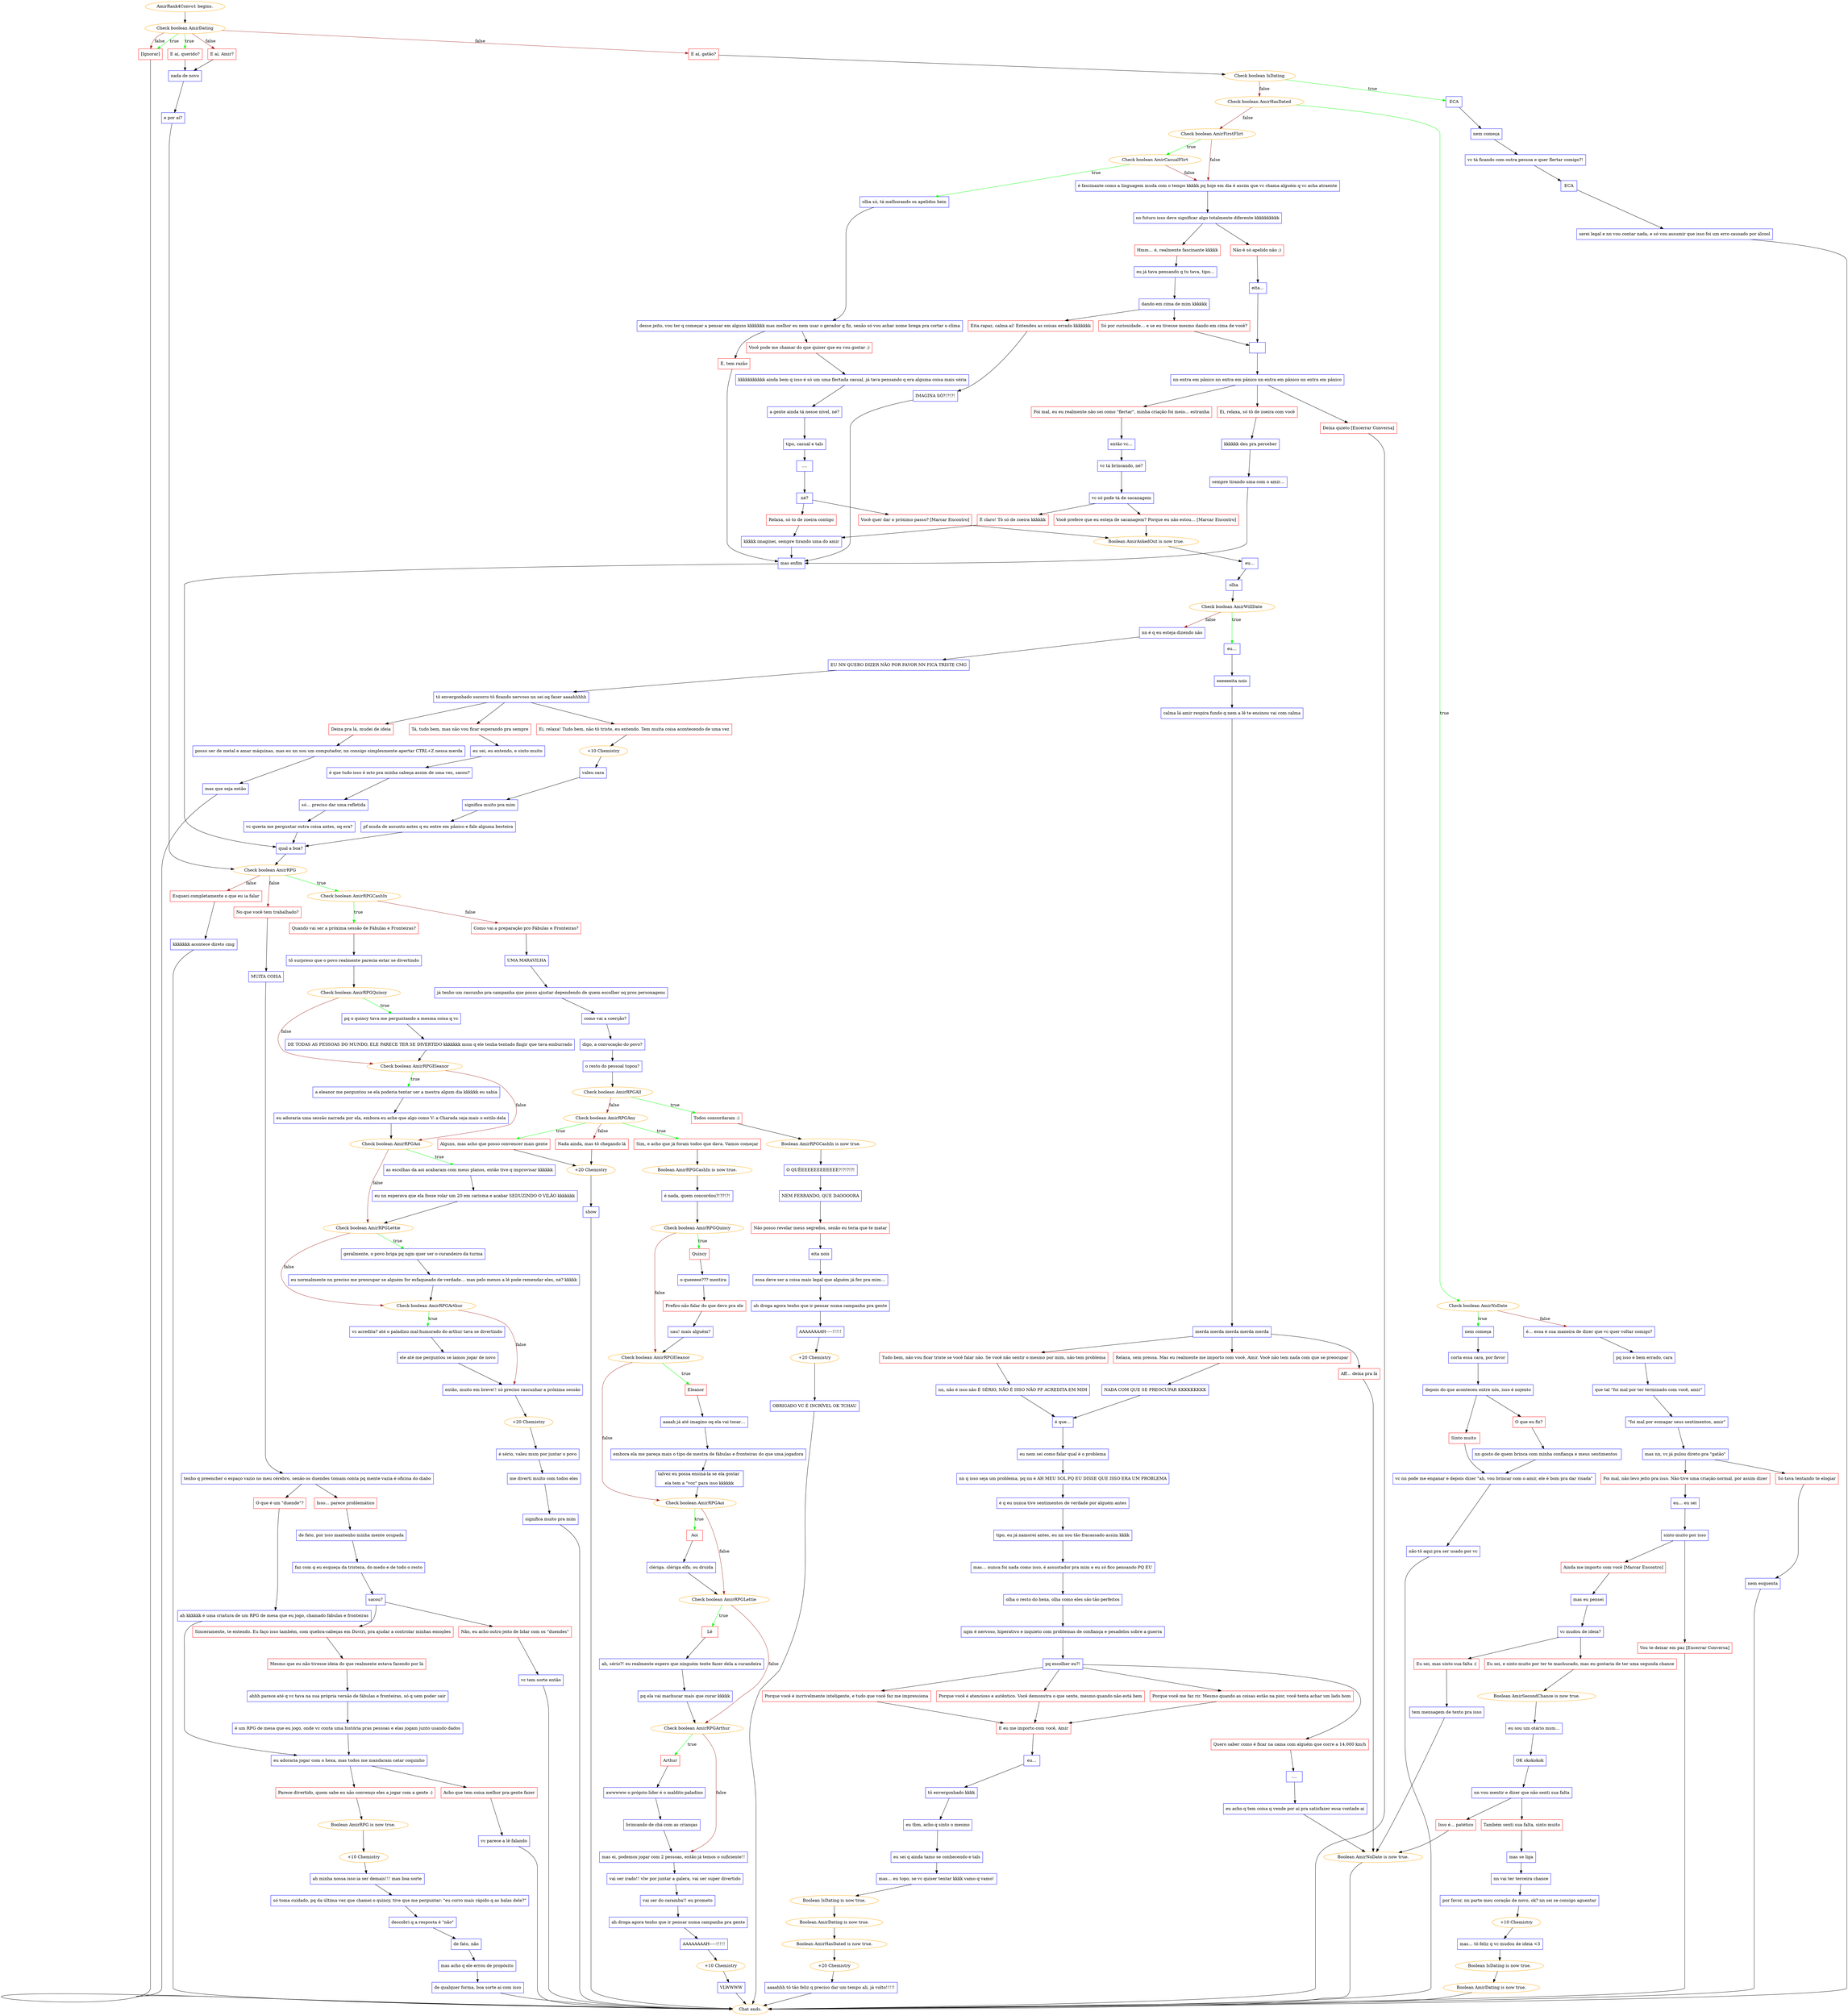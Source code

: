 digraph {
	"AmirRank4Convo1 begins." [color=orange];
		"AmirRank4Convo1 begins." -> j1546680134;
	j1546680134 [label="Check boolean AmirDating",color=orange];
		j1546680134 -> j2115893109 [label=true,color=green];
		j1546680134 -> j1678137900 [label=true,color=green];
		j1546680134 -> j841710608 [label=false,color=brown];
		j1546680134 -> j3009718616 [label=false,color=brown];
		j1546680134 -> j1678137900 [label=false,color=brown];
	j2115893109 [label="E aí, querido?",shape=box,color=red];
		j2115893109 -> j1268671813;
	j1678137900 [label="[Ignorar]",shape=box,color=red];
		j1678137900 -> "Chat ends.";
	j841710608 [label="E aí, Amir?",shape=box,color=red];
		j841710608 -> j1268671813;
	j3009718616 [label="E aí, gatão?",shape=box,color=red];
		j3009718616 -> j2868275779;
	j1268671813 [label="nada de novo",shape=box,color=blue];
		j1268671813 -> j2807182042;
	"Chat ends." [color=orange];
	j2868275779 [label="Check boolean IsDating",color=orange];
		j2868275779 -> j3970968992 [label=true,color=green];
		j2868275779 -> j3137870552 [label=false,color=brown];
	j2807182042 [label="e por aí?",shape=box,color=blue];
		j2807182042 -> j951173510;
	j3970968992 [label="ECA",shape=box,color=blue];
		j3970968992 -> j2946599210;
	j3137870552 [label="Check boolean AmirHasDated",color=orange];
		j3137870552 -> j1373206343 [label=true,color=green];
		j3137870552 -> j149341729 [label=false,color=brown];
	j951173510 [label="Check boolean AmirRPG",color=orange];
		j951173510 -> j2276043232 [label=true,color=green];
		j951173510 -> j1812698806 [label=false,color=brown];
		j951173510 -> j1135245444 [label=false,color=brown];
	j2946599210 [label="nem começa",shape=box,color=blue];
		j2946599210 -> j2519750702;
	j1373206343 [label="Check boolean AmirNoDate",color=orange];
		j1373206343 -> j3205381305 [label=true,color=green];
		j1373206343 -> j3915953842 [label=false,color=brown];
	j149341729 [label="Check boolean AmirFirstFlirt",color=orange];
		j149341729 -> j3288259453 [label=true,color=green];
		j149341729 -> j3452150167 [label=false,color=brown];
	j2276043232 [label="Check boolean AmirRPGCashIn",color=orange];
		j2276043232 -> j3206659722 [label=true,color=green];
		j2276043232 -> j2059022355 [label=false,color=brown];
	j1812698806 [label="No que você tem trabalhado?",shape=box,color=red];
		j1812698806 -> j477577299;
	j1135245444 [label="Esqueci completamente o que eu ia falar",shape=box,color=red];
		j1135245444 -> j118937226;
	j2519750702 [label="vc tá ficando com outra pessoa e quer flertar comigo?!",shape=box,color=blue];
		j2519750702 -> j3074901422;
	j3205381305 [label="nem começa",shape=box,color=blue];
		j3205381305 -> j416018680;
	j3915953842 [label="é… essa é sua maneira de dizer que vc quer voltar comigo?",shape=box,color=blue];
		j3915953842 -> j827764814;
	j3288259453 [label="Check boolean AmirCasualFlirt",color=orange];
		j3288259453 -> j1498591603 [label=true,color=green];
		j3288259453 -> j3452150167 [label=false,color=brown];
	j3452150167 [label="é fascinante como a linguagem muda com o tempo kkkkk pq hoje em dia é assim que vc chama alguém q vc acha atraente",shape=box,color=blue];
		j3452150167 -> j3417160925;
	j3206659722 [label="Quando vai ser a próxima sessão de Fábulas e Fronteiras?",shape=box,color=red];
		j3206659722 -> j800538225;
	j2059022355 [label="Como vai a preparação pro Fábulas e Fronteiras?",shape=box,color=red];
		j2059022355 -> j626089012;
	j477577299 [label="MUITA COISA",shape=box,color=blue];
		j477577299 -> j924441669;
	j118937226 [label="kkkkkkk acontece direto cmg",shape=box,color=blue];
		j118937226 -> "Chat ends.";
	j3074901422 [label="ECA",shape=box,color=blue];
		j3074901422 -> j24216756;
	j416018680 [label="corta essa cara, por favor",shape=box,color=blue];
		j416018680 -> j1850802173;
	j827764814 [label="pq isso é bem errado, cara",shape=box,color=blue];
		j827764814 -> j3390163307;
	j1498591603 [label="olha só, tá melhorando os apelidos hein",shape=box,color=blue];
		j1498591603 -> j11551894;
	j3417160925 [label="no futuro isso deve significar algo totalmente diferente kkkkkkkkkk",shape=box,color=blue];
		j3417160925 -> j1174284511;
		j3417160925 -> j495786520;
	j800538225 [label="tô surpreso que o povo realmente parecia estar se divertindo",shape=box,color=blue];
		j800538225 -> j1055062996;
	j626089012 [label="UMA MARAVILHA",shape=box,color=blue];
		j626089012 -> j1612266581;
	j924441669 [label="tenho q preencher o espaço vazio no meu cérebro, senão os duendes tomam conta pq mente vazia é oficina do diabo",shape=box,color=blue];
		j924441669 -> j1395200617;
		j924441669 -> j3342620877;
	j24216756 [label="serei legal e nn vou contar nada, e só vou assumir que isso foi um erro causado por álcool",shape=box,color=blue];
		j24216756 -> "Chat ends.";
	j1850802173 [label="depois do que aconteceu entre nós, isso é nojento",shape=box,color=blue];
		j1850802173 -> j1078296416;
		j1850802173 -> j3688498367;
	j3390163307 [label="que tal \"foi mal por ter terminado com você, amir\"",shape=box,color=blue];
		j3390163307 -> j3045156074;
	j11551894 [label="desse jeito, vou ter q começar a pensar em alguns kkkkkkk mas melhor eu nem usar o gerador q fiz, senão só vou achar nome brega pra cortar o clima",shape=box,color=blue];
		j11551894 -> j3576859084;
		j11551894 -> j1914867363;
	j1174284511 [label="Hmm… é, realmente fascinante kkkkk",shape=box,color=red];
		j1174284511 -> j3813523329;
	j495786520 [label="Não é só apelido não ;)",shape=box,color=red];
		j495786520 -> j2631928096;
	j1055062996 [label="Check boolean AmirRPGQuincy",color=orange];
		j1055062996 -> j2977897748 [label=true,color=green];
		j1055062996 -> j3649186233 [label=false,color=brown];
	j1612266581 [label="já tenho um rascunho pra campanha que posso ajustar dependendo de quem escolher oq pros personagens",shape=box,color=blue];
		j1612266581 -> j1892335318;
	j1395200617 [label="Isso… parece problemático",shape=box,color=red];
		j1395200617 -> j3952118452;
	j3342620877 [label="O que é um \"duende\"?",shape=box,color=red];
		j3342620877 -> j178382029;
	j1078296416 [label="Sinto muito ",shape=box,color=red];
		j1078296416 -> j973179629;
	j3688498367 [label="O que eu fiz?",shape=box,color=red];
		j3688498367 -> j2116330105;
	j3045156074 [label="\"foi mal por esmagar seus sentimentos, amir\"",shape=box,color=blue];
		j3045156074 -> j2004359194;
	j3576859084 [label="Você pode me chamar do que quiser que eu vou gostar ;)",shape=box,color=red];
		j3576859084 -> j1907618112;
	j1914867363 [label="É, tem razão",shape=box,color=red];
		j1914867363 -> j1625648318;
	j3813523329 [label="eu já tava pensando q tu tava, tipo…",shape=box,color=blue];
		j3813523329 -> j1211794056;
	j2631928096 [label="eita…",shape=box,color=blue];
		j2631928096 -> j147673307;
	j2977897748 [label="pq o quincy tava me perguntando a mesma coisa q vc",shape=box,color=blue];
		j2977897748 -> j3406409265;
	j3649186233 [label="Check boolean AmirRPGEleanor",color=orange];
		j3649186233 -> j1099304792 [label=true,color=green];
		j3649186233 -> j1319037662 [label=false,color=brown];
	j1892335318 [label="como vai a coerção?",shape=box,color=blue];
		j1892335318 -> j3374773076;
	j3952118452 [label="de fato, por isso mantenho minha mente ocupada",shape=box,color=blue];
		j3952118452 -> j1950823602;
	j178382029 [label="ah kkkkkk é uma criatura de um RPG de mesa que eu jogo, chamado fábulas e fronteiras",shape=box,color=blue];
		j178382029 -> j3216347278;
	j973179629 [label="vc nn pode me enganar e depois dizer \"ah, vou brincar com o amir, ele é bom pra dar risada\"",shape=box,color=blue];
		j973179629 -> j699251989;
	j2116330105 [label="nn gosto de quem brinca com minha confiança e meus sentimentos ",shape=box,color=blue];
		j2116330105 -> j973179629;
	j2004359194 [label="mas nn, vc já pulou direto pra \"gatão\"",shape=box,color=blue];
		j2004359194 -> j2937789848;
		j2004359194 -> j2308975655;
	j1907618112 [label="kkkkkkkkkkk ainda bem q isso é só um uma flertada casual, já tava pensando q era alguma coisa mais séria",shape=box,color=blue];
		j1907618112 -> j2191361411;
	j1625648318 [label="mas enfim",shape=box,color=blue];
		j1625648318 -> j3531883590;
	j1211794056 [label="dando em cima de mim kkkkkk",shape=box,color=blue];
		j1211794056 -> j3646383505;
		j1211794056 -> j3255403007;
	j147673307 [label=" ",shape=box,color=blue];
		j147673307 -> j1791763121;
	j3406409265 [label="DE TODAS AS PESSOAS DO MUNDO, ELE PARECE TER SE DIVERTIDO kkkkkkk msm q ele tenha tentado fingir que tava emburrado",shape=box,color=blue];
		j3406409265 -> j3649186233;
	j1099304792 [label="a eleanor me perguntou se ela poderia tentar ser a mestra algum dia kkkkkk eu sabia",shape=box,color=blue];
		j1099304792 -> j1031503804;
	j1319037662 [label="Check boolean AmirRPGAoi",color=orange];
		j1319037662 -> j3231676942 [label=true,color=green];
		j1319037662 -> j815849730 [label=false,color=brown];
	j3374773076 [label="digo, a convocação do povo?",shape=box,color=blue];
		j3374773076 -> j637970653;
	j1950823602 [label="faz com q eu esqueça da tristeza, do medo e de todo o resto",shape=box,color=blue];
		j1950823602 -> j1193456573;
	j3216347278 [label="eu adoraria jogar com o hexa, mas todos me mandaram catar coquinho",shape=box,color=blue];
		j3216347278 -> j2773882430;
		j3216347278 -> j739305791;
	j699251989 [label="não tô aqui pra ser usado por vc",shape=box,color=blue];
		j699251989 -> "Chat ends.";
	j2937789848 [label="Foi mal, não levo jeito pra isso. Não tive uma criação normal, por assim dizer",shape=box,color=red];
		j2937789848 -> j1481949785;
	j2308975655 [label="Só tava tentando te elogiar",shape=box,color=red];
		j2308975655 -> j1344506251;
	j2191361411 [label="a gente ainda tá nesse nível, né?",shape=box,color=blue];
		j2191361411 -> j72330824;
	j3531883590 [label="qual a boa?",shape=box,color=blue];
		j3531883590 -> j951173510;
	j3646383505 [label="Eita rapaz, calma aí! Entendeu as coisas errado kkkkkkk",shape=box,color=red];
		j3646383505 -> j2216034765;
	j3255403007 [label="Só por curiosidade… e se eu tivesse mesmo dando em cima de você?",shape=box,color=red];
		j3255403007 -> j147673307;
	j1791763121 [label="nn entra em pânico nn entra em pânico nn entra em pânico nn entra em pânico",shape=box,color=blue];
		j1791763121 -> j891126278;
		j1791763121 -> j3727872757;
		j1791763121 -> j364289890;
	j1031503804 [label="eu adoraria uma sessão narrada por ela, embora eu ache que algo como V: a Charada seja mais o estilo dela",shape=box,color=blue];
		j1031503804 -> j1319037662;
	j3231676942 [label="as escolhas da aoi acabaram com meus planos, então tive q improvisar kkkkkk",shape=box,color=blue];
		j3231676942 -> j2351451501;
	j815849730 [label="Check boolean AmirRPGLettie",color=orange];
		j815849730 -> j1338062617 [label=true,color=green];
		j815849730 -> j2768534854 [label=false,color=brown];
	j637970653 [label="o resto do pessoal topou?",shape=box,color=blue];
		j637970653 -> j2900695109;
	j1193456573 [label="sacou?",shape=box,color=blue];
		j1193456573 -> j672632603;
		j1193456573 -> j695155780;
	j2773882430 [label="Parece divertido, quem sabe eu não convenço eles a jogar com a gente :)",shape=box,color=red];
		j2773882430 -> j91868689;
	j739305791 [label="Acho que tem coisa melhor pra gente fazer",shape=box,color=red];
		j739305791 -> j3927423348;
	j1481949785 [label="eu… eu sei",shape=box,color=blue];
		j1481949785 -> j82546805;
	j1344506251 [label="nem esquenta",shape=box,color=blue];
		j1344506251 -> "Chat ends.";
	j72330824 [label="tipo, casual e tals",shape=box,color=blue];
		j72330824 -> j855752914;
	j2216034765 [label="IMAGINA SÓ?!?!?!",shape=box,color=blue];
		j2216034765 -> j1625648318;
	j891126278 [label="Ei, relaxa, só tô de zoeira com você",shape=box,color=red];
		j891126278 -> j1712177341;
	j3727872757 [label="Foi mal, eu eu realmente não sei como \"flertar\", minha criação foi meio… estranha",shape=box,color=red];
		j3727872757 -> j3829110745;
	j364289890 [label="Deixa quieto [Encerrar Conversa]",shape=box,color=red];
		j364289890 -> "Chat ends.";
	j2351451501 [label="eu nn esperava que ela fosse rolar um 20 em carisma e acabar SEDUZINDO O VILÃO kkkkkkk",shape=box,color=blue];
		j2351451501 -> j815849730;
	j1338062617 [label="geralmente, o povo briga pq ngm quer ser o curandeiro da turma",shape=box,color=blue];
		j1338062617 -> j3719105679;
	j2768534854 [label="Check boolean AmirRPGArthur",color=orange];
		j2768534854 -> j3063321544 [label=true,color=green];
		j2768534854 -> j2806773723 [label=false,color=brown];
	j2900695109 [label="Check boolean AmirRPGAll",color=orange];
		j2900695109 -> j3767908350 [label=true,color=green];
		j2900695109 -> j3439868174 [label=false,color=brown];
	j672632603 [label="Sinceramente, te entendo. Eu faço isso também, com quebra-cabeças em Duviri, pra ajudar a controlar minhas emoções",shape=box,color=red];
		j672632603 -> j2623952669;
	j695155780 [label="Não, eu acho outro jeito de lidar com os \"duendes\"",shape=box,color=red];
		j695155780 -> j1590165724;
	j91868689 [label="Boolean AmirRPG is now true.",color=orange];
		j91868689 -> j2459029284;
	j3927423348 [label="vc parece a lê falando",shape=box,color=blue];
		j3927423348 -> "Chat ends.";
	j82546805 [label="sinto muito por isso",shape=box,color=blue];
		j82546805 -> j2484845382;
		j82546805 -> j1862327344;
	j855752914 [label="....",shape=box,color=blue];
		j855752914 -> j4196663338;
	j1712177341 [label="kkkkkk deu pra perceber",shape=box,color=blue];
		j1712177341 -> j4227525739;
	j3829110745 [label="então vc…",shape=box,color=blue];
		j3829110745 -> j277000654;
	j3719105679 [label="eu normalmente nn preciso me preocupar se alguém for esfaqueado de verdade… mas pelo menos a lê pode remendar eles, né? kkkkk",shape=box,color=blue];
		j3719105679 -> j2768534854;
	j3063321544 [label="vc acredita? até o paladino mal-humorado do arthur tava se divertindo",shape=box,color=blue];
		j3063321544 -> j1937427690;
	j2806773723 [label="então, muito em breve!! só preciso rascunhar a próxima sessão",shape=box,color=blue];
		j2806773723 -> j2362042759;
	j3767908350 [label="Todos concordaram :)",shape=box,color=red];
		j3767908350 -> j3404034480;
	j3439868174 [label="Check boolean AmirRPGAny",color=orange];
		j3439868174 -> j2688757204 [label=true,color=green];
		j3439868174 -> j3811240871 [label=true,color=green];
		j3439868174 -> j1641639476 [label=false,color=brown];
	j2623952669 [label="Mesmo que eu não tivesse ideia do que realmente estava fazendo por lá",shape=box,color=red];
		j2623952669 -> j2381689090;
	j1590165724 [label="vc tem sorte então",shape=box,color=blue];
		j1590165724 -> "Chat ends.";
	j2459029284 [label="+10 Chemistry",color=orange];
		j2459029284 -> j889226358;
	j2484845382 [label="Ainda me importo com você [Marcar Encontro]",shape=box,color=red];
		j2484845382 -> j2576531283;
	j1862327344 [label="Vou te deixar em paz [Encerrar Conversa]",shape=box,color=red];
		j1862327344 -> "Chat ends.";
	j4196663338 [label="né?",shape=box,color=blue];
		j4196663338 -> j3790012447;
		j4196663338 -> j2872467547;
	j4227525739 [label="sempre tirando uma com o amir…",shape=box,color=blue];
		j4227525739 -> j1625648318;
	j277000654 [label="vc tá brincando, né?",shape=box,color=blue];
		j277000654 -> j3752373130;
	j1937427690 [label="ele até me perguntou se íamos jogar de novo",shape=box,color=blue];
		j1937427690 -> j2806773723;
	j2362042759 [label="+20 Chemistry",color=orange];
		j2362042759 -> j167150151;
	j3404034480 [label="Boolean AmirRPGCashIn is now true.",color=orange];
		j3404034480 -> j2491103659;
	j2688757204 [label="Sim, e acho que já foram todos que dava. Vamos começar",shape=box,color=red];
		j2688757204 -> j3674453395;
	j3811240871 [label="Alguns, mas acho que posso convencer mais gente",shape=box,color=red];
		j3811240871 -> j637020626;
	j1641639476 [label="Nada ainda, mas tô chegando lá",shape=box,color=red];
		j1641639476 -> j637020626;
	j2381689090 [label="ahhh parece até q vc tava na sua própria versão de fábulas e fronteiras, só q sem poder sair",shape=box,color=blue];
		j2381689090 -> j2361418043;
	j889226358 [label="ah minha nossa isso ia ser demais!!! mas boa sorte",shape=box,color=blue];
		j889226358 -> j523581838;
	j2576531283 [label="mas eu pensei",shape=box,color=blue];
		j2576531283 -> j713458957;
	j3790012447 [label="Você quer dar o próximo passo? [Marcar Encontro]",shape=box,color=red];
		j3790012447 -> j2315953490;
	j2872467547 [label="Relaxa, só to de zoeira contigo",shape=box,color=red];
		j2872467547 -> j2925559446;
	j3752373130 [label="vc só pode tá de sacanagem",shape=box,color=blue];
		j3752373130 -> j252535152;
		j3752373130 -> j1348801402;
	j167150151 [label="é sério, valeu msm por juntar o povo",shape=box,color=blue];
		j167150151 -> j2755035896;
	j2491103659 [label="O QUÊEEEEEEEEEEEE?!?!?!?!",shape=box,color=blue];
		j2491103659 -> j1417415532;
	j3674453395 [label="Boolean AmirRPGCashIn is now true.",color=orange];
		j3674453395 -> j1513554132;
	j637020626 [label="+20 Chemistry",color=orange];
		j637020626 -> j2723802113;
	j2361418043 [label="é um RPG de mesa que eu jogo, onde vc conta uma história pras pessoas e elas jogam junto usando dados",shape=box,color=blue];
		j2361418043 -> j3216347278;
	j523581838 [label="só toma cuidado, pq da última vez que chamei o quincy, tive que me perguntar: \"eu corro mais rápido q as balas dele?\"",shape=box,color=blue];
		j523581838 -> j2162406128;
	j713458957 [label="vc mudou de ideia?",shape=box,color=blue];
		j713458957 -> j4240717993;
		j713458957 -> j179832612;
	j2315953490 [label="Boolean AmirAskedOut is now true.",color=orange];
		j2315953490 -> j320386641;
	j2925559446 [label="kkkkk imaginei, sempre tirando uma do amir",shape=box,color=blue];
		j2925559446 -> j1625648318;
	j252535152 [label="Você prefere que eu esteja de sacanagem? Porque eu não estou… [Marcar Encontro]",shape=box,color=red];
		j252535152 -> j2315953490;
	j1348801402 [label="É claro! Tô só de zoeira kkkkkk",shape=box,color=red];
		j1348801402 -> j2925559446;
	j2755035896 [label="me diverti muito com todos eles",shape=box,color=blue];
		j2755035896 -> j2142114320;
	j1417415532 [label="NEM FERRANDO, QUE DAOOOORA",shape=box,color=blue];
		j1417415532 -> j189771697;
	j1513554132 [label="é nada, quem concordou?!??!?!",shape=box,color=blue];
		j1513554132 -> j3110991413;
	j2723802113 [label="show",shape=box,color=blue];
		j2723802113 -> "Chat ends.";
	j2162406128 [label="descobri q a resposta é \"não\"",shape=box,color=blue];
		j2162406128 -> j4151710176;
	j4240717993 [label="Eu sei, mas sinto sua falta :(",shape=box,color=red];
		j4240717993 -> j3535880777;
	j179832612 [label="Eu sei, e sinto muito por ter te machucado, mas eu gostaria de ter uma segunda chance",shape=box,color=red];
		j179832612 -> j1241151306;
	j320386641 [label="eu…",shape=box,color=blue];
		j320386641 -> j3018807064;
	j2142114320 [label="significa muito pra mim",shape=box,color=blue];
		j2142114320 -> "Chat ends.";
	j189771697 [label="Não posso revelar meus segredos, senão eu teria que te matar",shape=box,color=red];
		j189771697 -> j1806425634;
	j3110991413 [label="Check boolean AmirRPGQuincy",color=orange];
		j3110991413 -> j1907540304 [label=true,color=green];
		j3110991413 -> j3861748651 [label=false,color=brown];
	j4151710176 [label="de fato, não",shape=box,color=blue];
		j4151710176 -> j3326483341;
	j3535880777 [label="tem mensagem de texto pra isso",shape=box,color=blue];
		j3535880777 -> j1438323710;
	j1241151306 [label="Boolean AmirSecondChance is now true.",color=orange];
		j1241151306 -> j3642952964;
	j3018807064 [label="olha",shape=box,color=blue];
		j3018807064 -> j2482289751;
	j1806425634 [label="eita nois",shape=box,color=blue];
		j1806425634 -> j1982388726;
	j1907540304 [label="Quincy",shape=box,color=red];
		j1907540304 -> j1367916429;
	j3861748651 [label="Check boolean AmirRPGEleanor",color=orange];
		j3861748651 -> j3436586791 [label=true,color=green];
		j3861748651 -> j706044045 [label=false,color=brown];
	j3326483341 [label="mas acho q ele errou de propósito",shape=box,color=blue];
		j3326483341 -> j588195835;
	j1438323710 [label="Boolean AmirNoDate is now true.",color=orange];
		j1438323710 -> "Chat ends.";
	j3642952964 [label="eu sou um otário msm…",shape=box,color=blue];
		j3642952964 -> j174549279;
	j2482289751 [label="Check boolean AmirWillDate",color=orange];
		j2482289751 -> j1884690639 [label=true,color=green];
		j2482289751 -> j2920112774 [label=false,color=brown];
	j1982388726 [label="essa deve ser a coisa mais legal que alguém já fez pra mim…",shape=box,color=blue];
		j1982388726 -> j3810651994;
	j1367916429 [label="o queeeee??? mentira",shape=box,color=blue];
		j1367916429 -> j2259620432;
	j3436586791 [label="Eleanor",shape=box,color=red];
		j3436586791 -> j777405203;
	j706044045 [label="Check boolean AmirRPGAoi",color=orange];
		j706044045 -> j904742959 [label=true,color=green];
		j706044045 -> j1524087374 [label=false,color=brown];
	j588195835 [label="de qualquer forma, boa sorte aí com isso",shape=box,color=blue];
		j588195835 -> "Chat ends.";
	j174549279 [label="OK okokokok",shape=box,color=blue];
		j174549279 -> j2877374779;
	j1884690639 [label="eu…",shape=box,color=blue];
		j1884690639 -> j2555582758;
	j2920112774 [label="nn é q eu esteja dizendo não",shape=box,color=blue];
		j2920112774 -> j3501008178;
	j3810651994 [label="ah droga agora tenho que ir pensar numa campanha pra gente",shape=box,color=blue];
		j3810651994 -> j1770514523;
	j2259620432 [label="Prefiro não falar do que devo pra ele",shape=box,color=red];
		j2259620432 -> j1540359682;
	j777405203 [label="aaaah já até imagino oq ela vai tocar…",shape=box,color=blue];
		j777405203 -> j878937408;
	j904742959 [label="Aoi",shape=box,color=red];
		j904742959 -> j53554382;
	j1524087374 [label="Check boolean AmirRPGLettie",color=orange];
		j1524087374 -> j357495248 [label=true,color=green];
		j1524087374 -> j2397807320 [label=false,color=brown];
	j2877374779 [label="nn vou mentir e dizer que não senti sua falta",shape=box,color=blue];
		j2877374779 -> j2331516093;
		j2877374779 -> j3189284410;
	j2555582758 [label="eeeeeeita nois",shape=box,color=blue];
		j2555582758 -> j3053545072;
	j3501008178 [label="EU NN QUERO DIZER NÃO POR FAVOR NN FICA TRISTE CMG",shape=box,color=blue];
		j3501008178 -> j2733489187;
	j1770514523 [label="AAAAAAAAH-----!!!!!",shape=box,color=blue];
		j1770514523 -> j1171905245;
	j1540359682 [label="uau! mais alguém?",shape=box,color=blue];
		j1540359682 -> j3861748651;
	j878937408 [label="embora ela me pareça mais o tipo de mestra de fábulas e fronteiras do que uma jogadora",shape=box,color=blue];
		j878937408 -> j2459054733;
	j53554382 [label="clériga. clériga elfa. ou druida",shape=box,color=blue];
		j53554382 -> j1524087374;
	j357495248 [label="Lê",shape=box,color=red];
		j357495248 -> j670961468;
	j2397807320 [label="Check boolean AmirRPGArthur",color=orange];
		j2397807320 -> j576693849 [label=true,color=green];
		j2397807320 -> j1558492104 [label=false,color=brown];
	j2331516093 [label="Também senti sua falta, sinto muito",shape=box,color=red];
		j2331516093 -> j976004223;
	j3189284410 [label="Isso é… patético",shape=box,color=red];
		j3189284410 -> j1438323710;
	j3053545072 [label="calma lá amir respira fundo q nem a lê te ensinou vai com calma",shape=box,color=blue];
		j3053545072 -> j1930888838;
	j2733489187 [label="tô envergonhado socorro tô ficando nervoso nn sei oq fazer aaaahhhhh",shape=box,color=blue];
		j2733489187 -> j3910523573;
		j2733489187 -> j4023473469;
		j2733489187 -> j3416499603;
	j1171905245 [label="+20 Chemistry",color=orange];
		j1171905245 -> j2298826756;
	j2459054733 [label="talvez eu possa ensiná-la se ela gostar 
ela tem a \"voz\" para isso kkkkkk",shape=box,color=blue];
		j2459054733 -> j706044045;
	j670961468 [label="ah, sério?! eu realmente espero que ninguém tente fazer dela a curandeira",shape=box,color=blue];
		j670961468 -> j809249775;
	j576693849 [label="Arthur",shape=box,color=red];
		j576693849 -> j3512409629;
	j1558492104 [label="mas ei, podemos jogar com 2 pessoas, então já temos o suficiente!!",shape=box,color=blue];
		j1558492104 -> j4016993367;
	j976004223 [label="mas se liga",shape=box,color=blue];
		j976004223 -> j2201051927;
	j1930888838 [label="merda merda merda merda merda",shape=box,color=blue];
		j1930888838 -> j2352157700;
		j1930888838 -> j2753386369;
		j1930888838 -> j2063908811;
	j3910523573 [label="Ei, relaxa! Tudo bem, não tô triste, eu entendo. Tem muita coisa acontecendo de uma vez",shape=box,color=red];
		j3910523573 -> j2997743074;
	j4023473469 [label="Tá, tudo bem, mas não vou ficar esperando pra sempre",shape=box,color=red];
		j4023473469 -> j1401009802;
	j3416499603 [label="Deixa pra lá, mudei de ideia",shape=box,color=red];
		j3416499603 -> j3371743192;
	j2298826756 [label="OBRIGADO VC É INCRÍVEL OK TCHAU",shape=box,color=blue];
		j2298826756 -> "Chat ends.";
	j809249775 [label="pq ela vai machucar mais que curar kkkkk",shape=box,color=blue];
		j809249775 -> j2397807320;
	j3512409629 [label="awwwww o próprio líder é o maldito paladino",shape=box,color=blue];
		j3512409629 -> j2976871760;
	j4016993367 [label="vai ser irado!! vlw por juntar a galera, vai ser super divertido",shape=box,color=blue];
		j4016993367 -> j2722520457;
	j2201051927 [label="nn vai ter terceira chance",shape=box,color=blue];
		j2201051927 -> j1784618435;
	j2352157700 [label="Aff… deixa pra lá",shape=box,color=red];
		j2352157700 -> j1438323710;
	j2753386369 [label="Relaxa, sem pressa. Mas eu realmente me importo com você, Amir. Você não tem nada com que se preocupar",shape=box,color=red];
		j2753386369 -> j465679741;
	j2063908811 [label="Tudo bem, não vou ficar triste se você falar não. Se você não sentir o mesmo por mim, não tem problema",shape=box,color=red];
		j2063908811 -> j1613241107;
	j2997743074 [label="+10 Chemistry",color=orange];
		j2997743074 -> j2181057555;
	j1401009802 [label="eu sei, eu entendo, e sinto muito",shape=box,color=blue];
		j1401009802 -> j491992630;
	j3371743192 [label="posso ser de metal e amar máquinas, mas eu nn sou um computador, nn consigo simplesmente apertar CTRL+Z nessa merda",shape=box,color=blue];
		j3371743192 -> j1871220360;
	j2976871760 [label="brincando de chá com as crianças",shape=box,color=blue];
		j2976871760 -> j1558492104;
	j2722520457 [label="vai ser do caramba!! eu prometo",shape=box,color=blue];
		j2722520457 -> j984550213;
	j1784618435 [label="por favor, nn parte meu coração de novo, ok? nn sei se consigo aguentar",shape=box,color=blue];
		j1784618435 -> j3479706931;
	j465679741 [label="NADA COM QUE SE PREOCUPAR KKKKKKKKK",shape=box,color=blue];
		j465679741 -> j3500376489;
	j1613241107 [label="nn, não é isso não É SÉRIO, NÃO É ISSO NÃO PF ACREDITA EM MIM",shape=box,color=blue];
		j1613241107 -> j3500376489;
	j2181057555 [label="valeu cara",shape=box,color=blue];
		j2181057555 -> j2397955521;
	j491992630 [label="é que tudo isso é mto pra minha cabeça assim de uma vez, sacou?",shape=box,color=blue];
		j491992630 -> j191744344;
	j1871220360 [label="mas que seja então",shape=box,color=blue];
		j1871220360 -> "Chat ends.";
	j984550213 [label="ah droga agora tenho que ir pensar numa campanha pra gente",shape=box,color=blue];
		j984550213 -> j2556667859;
	j3479706931 [label="+10 Chemistry",color=orange];
		j3479706931 -> j2165479505;
	j3500376489 [label="é que…",shape=box,color=blue];
		j3500376489 -> j115008870;
	j2397955521 [label="significa muito pra mim",shape=box,color=blue];
		j2397955521 -> j911402178;
	j191744344 [label="só… preciso dar uma refletida",shape=box,color=blue];
		j191744344 -> j957841790;
	j2556667859 [label="AAAAAAAAH-----!!!!!",shape=box,color=blue];
		j2556667859 -> j111759292;
	j2165479505 [label="mas… tô feliz q vc mudou de ideia <3",shape=box,color=blue];
		j2165479505 -> j1300687325;
	j115008870 [label="eu nem sei como falar qual é o problema",shape=box,color=blue];
		j115008870 -> j2425661037;
	j911402178 [label="pf muda de assunto antes q eu entre em pânico e fale alguma besteira",shape=box,color=blue];
		j911402178 -> j3531883590;
	j957841790 [label="vc queria me perguntar outra coisa antes, oq era?",shape=box,color=blue];
		j957841790 -> j3531883590;
	j111759292 [label="+10 Chemistry",color=orange];
		j111759292 -> j4127275493;
	j1300687325 [label="Boolean IsDating is now true.",color=orange];
		j1300687325 -> j3778687735;
	j2425661037 [label="nn q isso seja um problema, pq nn é AH MEU SOL PQ EU DISSE QUE ISSO ERA UM PROBLEMA",shape=box,color=blue];
		j2425661037 -> j1961658728;
	j4127275493 [label="VLWWWW",shape=box,color=blue];
		j4127275493 -> "Chat ends.";
	j3778687735 [label="Boolean AmirDating is now true.",color=orange];
		j3778687735 -> "Chat ends.";
	j1961658728 [label="é q eu nunca tive sentimentos de verdade por alguém antes",shape=box,color=blue];
		j1961658728 -> j1284269446;
	j1284269446 [label="tipo, eu já namorei antes, eu nn sou tão fracassado assim kkkk",shape=box,color=blue];
		j1284269446 -> j730907810;
	j730907810 [label="mas… nunca foi nada como isso, é assustador pra mim e eu só fico pensando PQ EU",shape=box,color=blue];
		j730907810 -> j1437171773;
	j1437171773 [label="olha o resto do hexa, olha como eles são tão perfeitos",shape=box,color=blue];
		j1437171773 -> j4119574568;
	j4119574568 [label="ngm é nervoso, hiperativo e inquieto com problemas de confiança e pesadelos sobre a guerra",shape=box,color=blue];
		j4119574568 -> j2026278267;
	j2026278267 [label="pq escolher eu?!",shape=box,color=blue];
		j2026278267 -> j549891907;
		j2026278267 -> j541650709;
		j2026278267 -> j387604443;
		j2026278267 -> j1840509098;
	j549891907 [label="Porque você é incrivelmente inteligente, e tudo que você faz me impressiona",shape=box,color=red];
		j549891907 -> j2037487311;
	j541650709 [label="Porque você é atencioso e autêntico. Você demonstra o que sente, mesmo quando não está bem",shape=box,color=red];
		j541650709 -> j2037487311;
	j387604443 [label="Porque você me faz rir. Mesmo quando as coisas estão na pior, você tenta achar um lado bom",shape=box,color=red];
		j387604443 -> j2037487311;
	j1840509098 [label="Quero saber como é ficar na cama com alguém que corre a 14.000 km/h",shape=box,color=red];
		j1840509098 -> j2970624108;
	j2037487311 [label="E eu me importo com você, Amir",shape=box,color=red];
		j2037487311 -> j1274595270;
	j2970624108 [label="....",shape=box,color=blue];
		j2970624108 -> j4015315615;
	j1274595270 [label="eu…",shape=box,color=blue];
		j1274595270 -> j4277698666;
	j4015315615 [label="eu acho q tem coisa q vende por aí pra satisfazer essa vontade aí",shape=box,color=blue];
		j4015315615 -> j1438323710;
	j4277698666 [label="tô envergonhado kkkk",shape=box,color=blue];
		j4277698666 -> j18178184;
	j18178184 [label="eu tbm, acho q sinto o mesmo",shape=box,color=blue];
		j18178184 -> j1584055475;
	j1584055475 [label="eu sei q ainda tamo se conhecendo e tals",shape=box,color=blue];
		j1584055475 -> j2414621700;
	j2414621700 [label="mas… eu topo, se vc quiser tentar kkkk vamo q vamo!",shape=box,color=blue];
		j2414621700 -> j3575498644;
	j3575498644 [label="Boolean IsDating is now true.",color=orange];
		j3575498644 -> j2946202263;
	j2946202263 [label="Boolean AmirDating is now true.",color=orange];
		j2946202263 -> j2903194062;
	j2903194062 [label="Boolean AmirHasDated is now true.",color=orange];
		j2903194062 -> j288312878;
	j288312878 [label="+20 Chemistry",color=orange];
		j288312878 -> j3516899078;
	j3516899078 [label="aaaahhh tô tão feliz q preciso dar um tempo ali, já volto!!!!!",shape=box,color=blue];
		j3516899078 -> "Chat ends.";
}